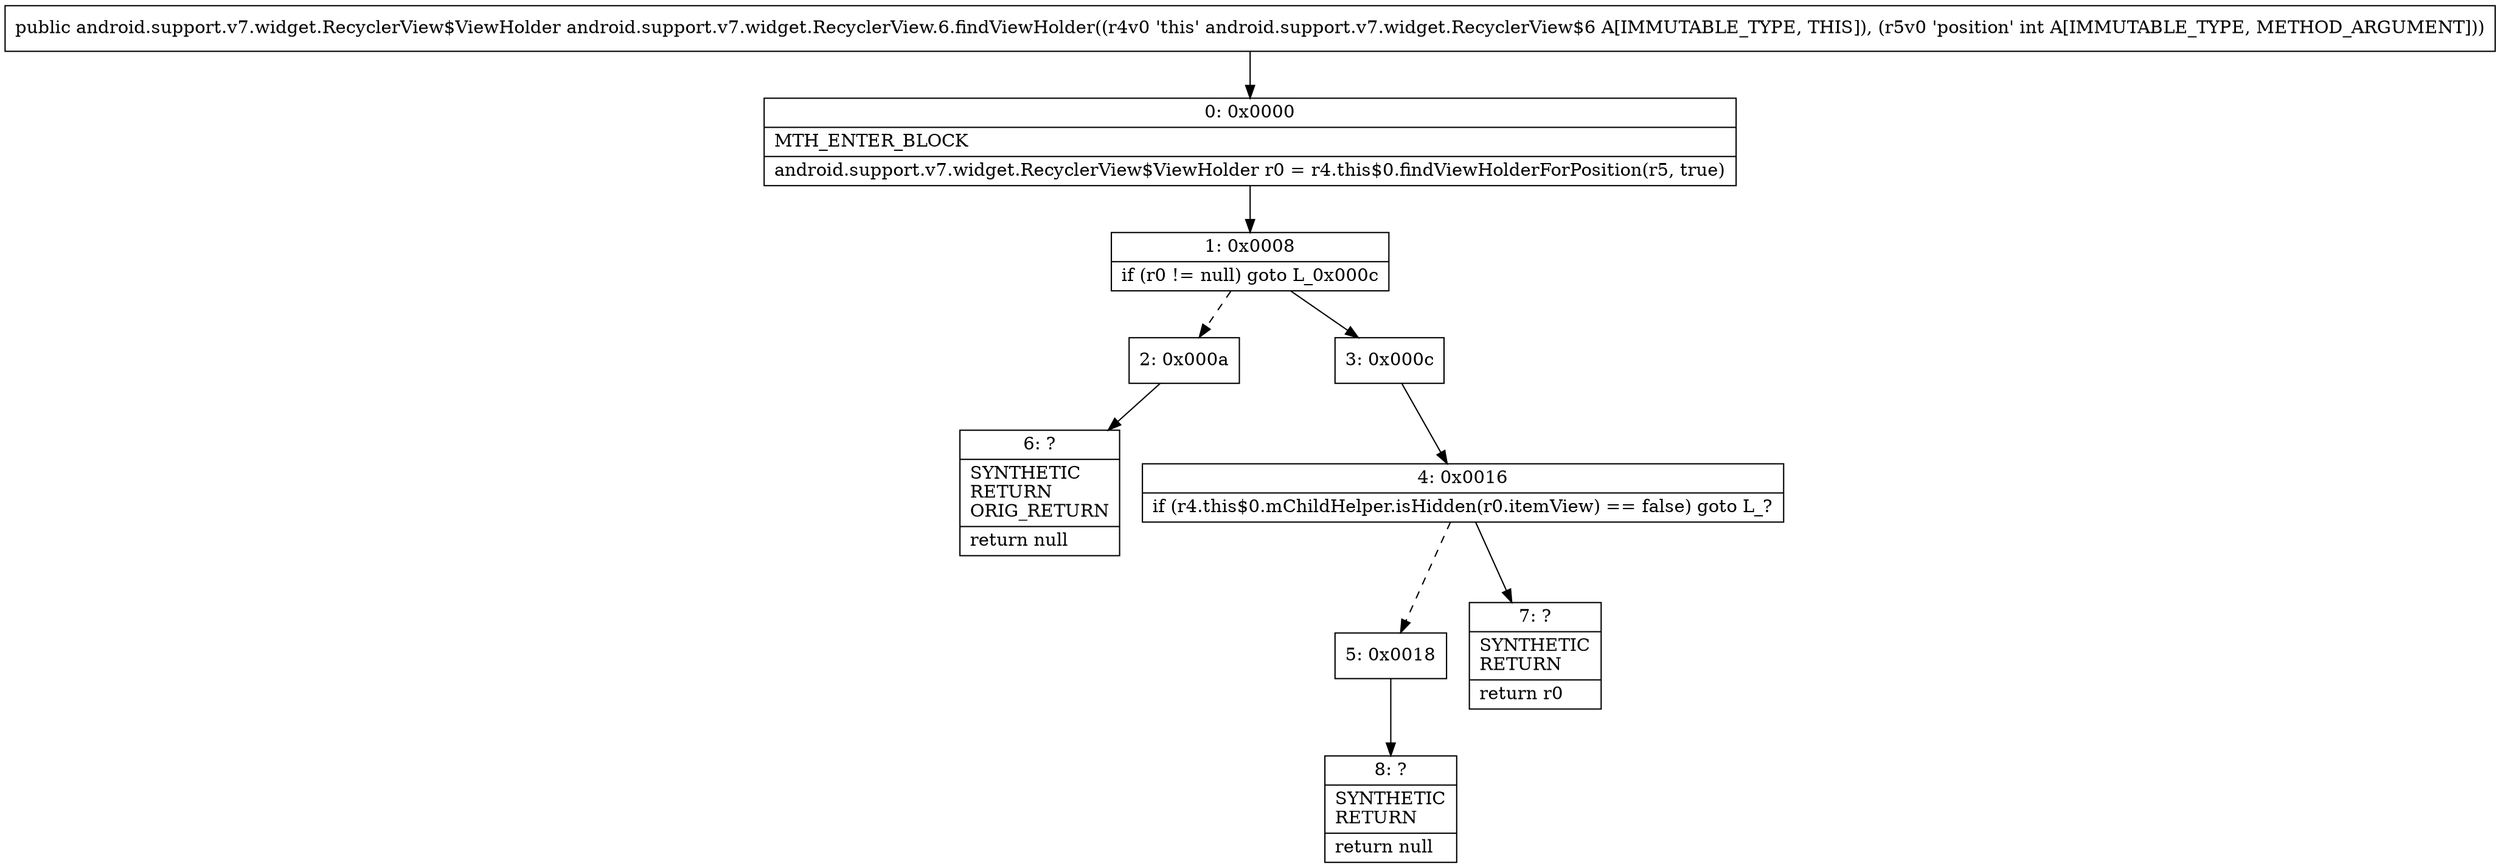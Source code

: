 digraph "CFG forandroid.support.v7.widget.RecyclerView.6.findViewHolder(I)Landroid\/support\/v7\/widget\/RecyclerView$ViewHolder;" {
Node_0 [shape=record,label="{0\:\ 0x0000|MTH_ENTER_BLOCK\l|android.support.v7.widget.RecyclerView$ViewHolder r0 = r4.this$0.findViewHolderForPosition(r5, true)\l}"];
Node_1 [shape=record,label="{1\:\ 0x0008|if (r0 != null) goto L_0x000c\l}"];
Node_2 [shape=record,label="{2\:\ 0x000a}"];
Node_3 [shape=record,label="{3\:\ 0x000c}"];
Node_4 [shape=record,label="{4\:\ 0x0016|if (r4.this$0.mChildHelper.isHidden(r0.itemView) == false) goto L_?\l}"];
Node_5 [shape=record,label="{5\:\ 0x0018}"];
Node_6 [shape=record,label="{6\:\ ?|SYNTHETIC\lRETURN\lORIG_RETURN\l|return null\l}"];
Node_7 [shape=record,label="{7\:\ ?|SYNTHETIC\lRETURN\l|return r0\l}"];
Node_8 [shape=record,label="{8\:\ ?|SYNTHETIC\lRETURN\l|return null\l}"];
MethodNode[shape=record,label="{public android.support.v7.widget.RecyclerView$ViewHolder android.support.v7.widget.RecyclerView.6.findViewHolder((r4v0 'this' android.support.v7.widget.RecyclerView$6 A[IMMUTABLE_TYPE, THIS]), (r5v0 'position' int A[IMMUTABLE_TYPE, METHOD_ARGUMENT])) }"];
MethodNode -> Node_0;
Node_0 -> Node_1;
Node_1 -> Node_2[style=dashed];
Node_1 -> Node_3;
Node_2 -> Node_6;
Node_3 -> Node_4;
Node_4 -> Node_5[style=dashed];
Node_4 -> Node_7;
Node_5 -> Node_8;
}

